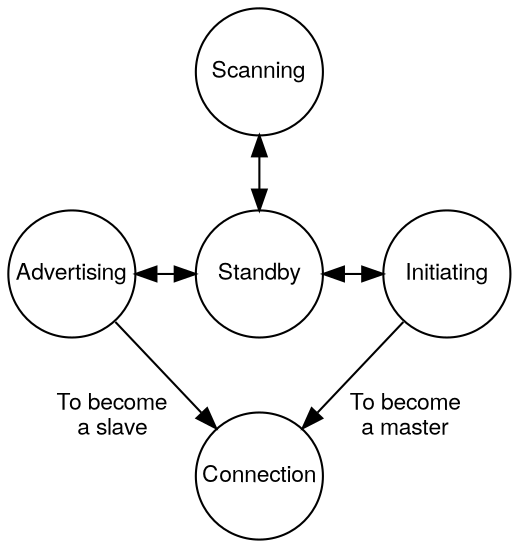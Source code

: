   digraph main_flow {
  	graph[nodesep=0.4, ranksep=0.5]

   Sb [fontsize=11.0,shape=circle,fixedsize=true,width=0.85,fontname="Helvetica Neue",label="Standby"]
 	A [fontsize=11.0,shape=circle,fixedsize=true,width=0.85,fontname="Helvetica Neue",label="Advertising"]
 	S [fontsize=11.0,shape=circle,fixedsize=true,width=0.85,fontname="Helvetica Neue",label="Scanning"]
 	I [fontsize=11.0,shape=circle,fixedsize=true,width=0.85,fontname="Helvetica Neue",label="Initiating"]
 	C [fontsize=11.0,shape=circle,fixedsize=true,width=0.85,fontname="Helvetica Neue",label="Connection"]

 	{
 		rank=same; Sb; A; I;
 	}

 	S -> Sb [dir=both];
 	A -> Sb [dir=both];
 	Sb -> I [dir=both];
 	A -> C [fontsize=11.0,labeldistance=5,labelangle=40,headlabel="To become\na slave",fontname = "Helvetica Neue"];
 	I -> C [fontsize=11.0,labeldistance=5,labelangle=-40,headlabel="To become\na master",fontname = "Helvetica Neue"];
}
